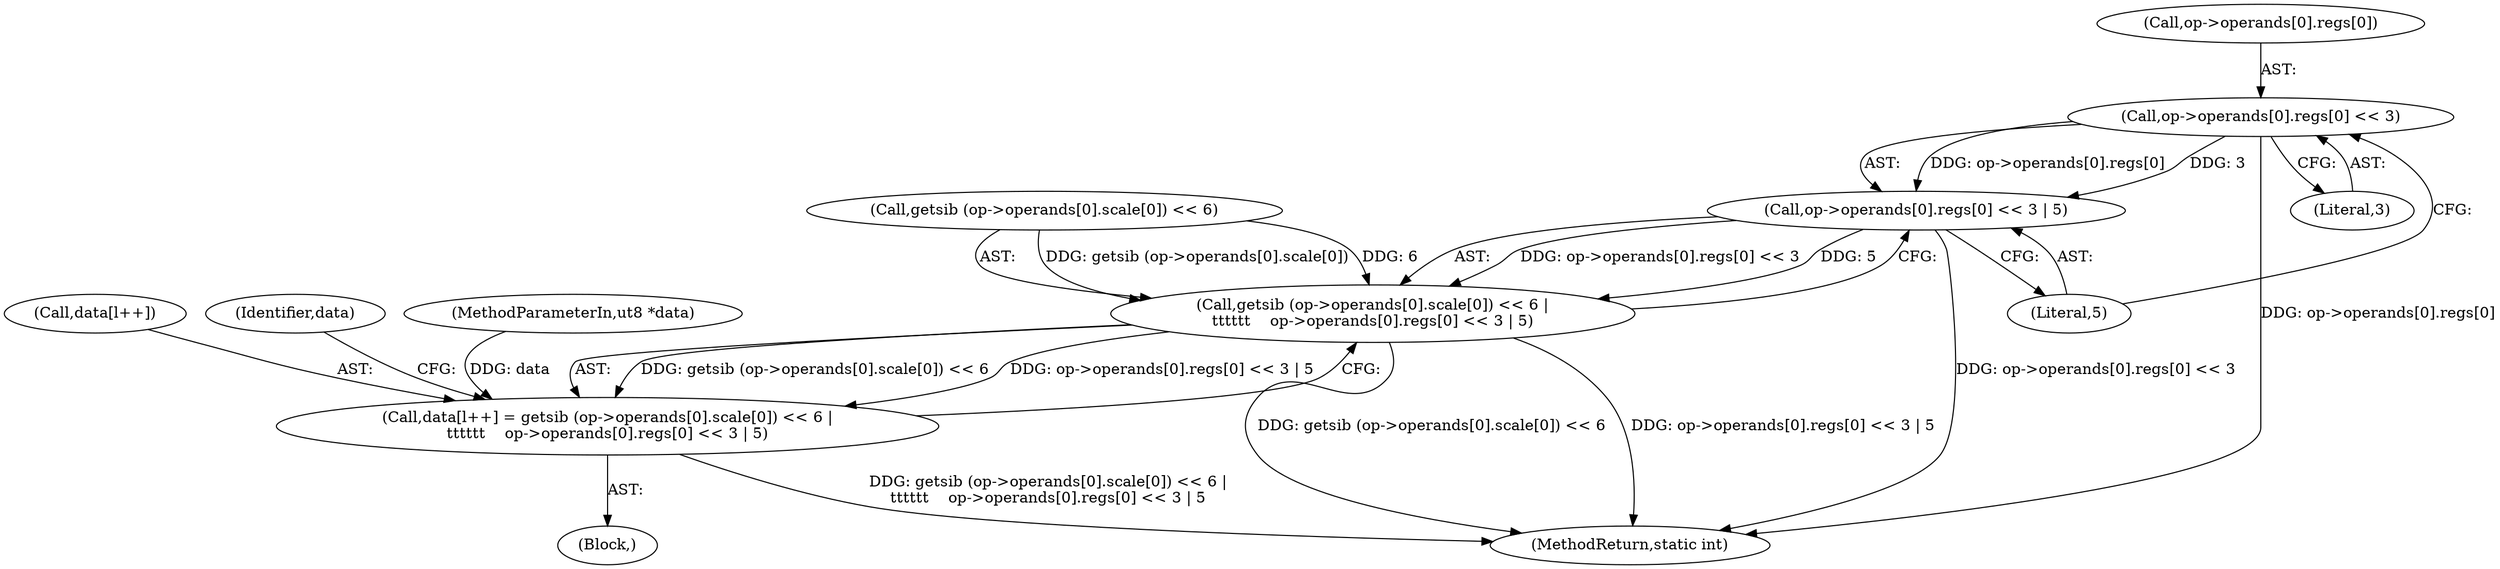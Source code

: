 digraph "0_radare2_f17bfd9f1da05f30f23a4dd05e9d2363e1406948@array" {
"1001630" [label="(Call,op->operands[0].regs[0] << 3)"];
"1001629" [label="(Call,op->operands[0].regs[0] << 3 | 5)"];
"1001616" [label="(Call,getsib (op->operands[0].scale[0]) << 6 |\n\t\t\t\t\t\t    op->operands[0].regs[0] << 3 | 5)"];
"1001611" [label="(Call,data[l++] = getsib (op->operands[0].scale[0]) << 6 |\n\t\t\t\t\t\t    op->operands[0].regs[0] << 3 | 5)"];
"1003220" [label="(MethodReturn,static int)"];
"1001629" [label="(Call,op->operands[0].regs[0] << 3 | 5)"];
"1001616" [label="(Call,getsib (op->operands[0].scale[0]) << 6 |\n\t\t\t\t\t\t    op->operands[0].regs[0] << 3 | 5)"];
"1001630" [label="(Call,op->operands[0].regs[0] << 3)"];
"1001641" [label="(Literal,5)"];
"1001640" [label="(Literal,3)"];
"1001611" [label="(Call,data[l++] = getsib (op->operands[0].scale[0]) << 6 |\n\t\t\t\t\t\t    op->operands[0].regs[0] << 3 | 5)"];
"1001612" [label="(Call,data[l++])"];
"1001631" [label="(Call,op->operands[0].regs[0])"];
"1001617" [label="(Call,getsib (op->operands[0].scale[0]) << 6)"];
"1001594" [label="(Block,)"];
"1001644" [label="(Identifier,data)"];
"1000104" [label="(MethodParameterIn,ut8 *data)"];
"1001630" -> "1001629"  [label="AST: "];
"1001630" -> "1001640"  [label="CFG: "];
"1001631" -> "1001630"  [label="AST: "];
"1001640" -> "1001630"  [label="AST: "];
"1001641" -> "1001630"  [label="CFG: "];
"1001630" -> "1003220"  [label="DDG: op->operands[0].regs[0]"];
"1001630" -> "1001629"  [label="DDG: op->operands[0].regs[0]"];
"1001630" -> "1001629"  [label="DDG: 3"];
"1001629" -> "1001616"  [label="AST: "];
"1001629" -> "1001641"  [label="CFG: "];
"1001641" -> "1001629"  [label="AST: "];
"1001616" -> "1001629"  [label="CFG: "];
"1001629" -> "1003220"  [label="DDG: op->operands[0].regs[0] << 3"];
"1001629" -> "1001616"  [label="DDG: op->operands[0].regs[0] << 3"];
"1001629" -> "1001616"  [label="DDG: 5"];
"1001616" -> "1001611"  [label="AST: "];
"1001617" -> "1001616"  [label="AST: "];
"1001611" -> "1001616"  [label="CFG: "];
"1001616" -> "1003220"  [label="DDG: getsib (op->operands[0].scale[0]) << 6"];
"1001616" -> "1003220"  [label="DDG: op->operands[0].regs[0] << 3 | 5"];
"1001616" -> "1001611"  [label="DDG: getsib (op->operands[0].scale[0]) << 6"];
"1001616" -> "1001611"  [label="DDG: op->operands[0].regs[0] << 3 | 5"];
"1001617" -> "1001616"  [label="DDG: getsib (op->operands[0].scale[0])"];
"1001617" -> "1001616"  [label="DDG: 6"];
"1001611" -> "1001594"  [label="AST: "];
"1001612" -> "1001611"  [label="AST: "];
"1001644" -> "1001611"  [label="CFG: "];
"1001611" -> "1003220"  [label="DDG: getsib (op->operands[0].scale[0]) << 6 |\n\t\t\t\t\t\t    op->operands[0].regs[0] << 3 | 5"];
"1000104" -> "1001611"  [label="DDG: data"];
}
